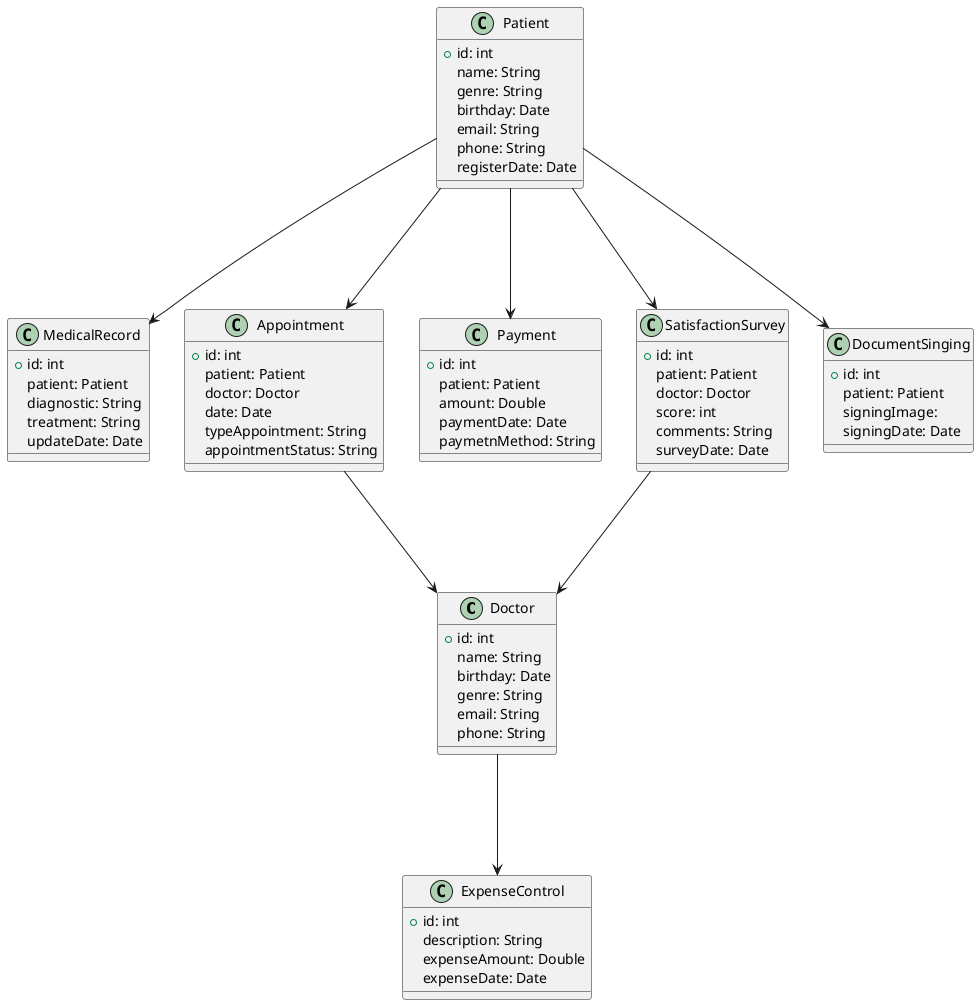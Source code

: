 @startuml

class Doctor {
    +id: int
    name: String
    birthday: Date
    genre: String
    email: String
    phone: String
}

class Patient {
    +id: int
    name: String
    genre: String
    birthday: Date
    email: String
    phone: String
    registerDate: Date
}

class MedicalRecord {
    +id: int
    patient: Patient
    diagnostic: String
    treatment: String
    updateDate: Date
}

class Appointment {
    +id: int
    patient: Patient
    doctor: Doctor
    date: Date
    typeAppointment: String
    appointmentStatus: String
}

class Payment {
    +id: int
    patient: Patient
    amount: Double
    paymentDate: Date
    paymetnMethod: String
}

class SatisfactionSurvey {
    +id: int
    patient: Patient
    doctor: Doctor
    score: int
    comments: String
    surveyDate: Date
}

class ExpenseControl {
    +id: int
    description: String
    expenseAmount: Double
    expenseDate: Date
}

class DocumentSinging {
    +id: int
    patient: Patient
    signingImage:
    signingDate: Date
}

Patient ---> MedicalRecord
Patient ---> Appointment
Patient ---> Payment
Patient ---> SatisfactionSurvey
Patient --->  DocumentSinging
Doctor ---> ExpenseControl
Appointment ---> Doctor
SatisfactionSurvey ---> Doctor



'Herencia/Generalización: extends o --> con una flecha hueca.
'Implementación/Realización: implements o ..> con flecha hueca discontinua.
'Composición: *-- con rombo relleno.
'Agregación: o-- con rombo vacío.
'Asociación: --> con flecha simple.
'Dependencia: ..> con línea discontinua y flecha simple.
